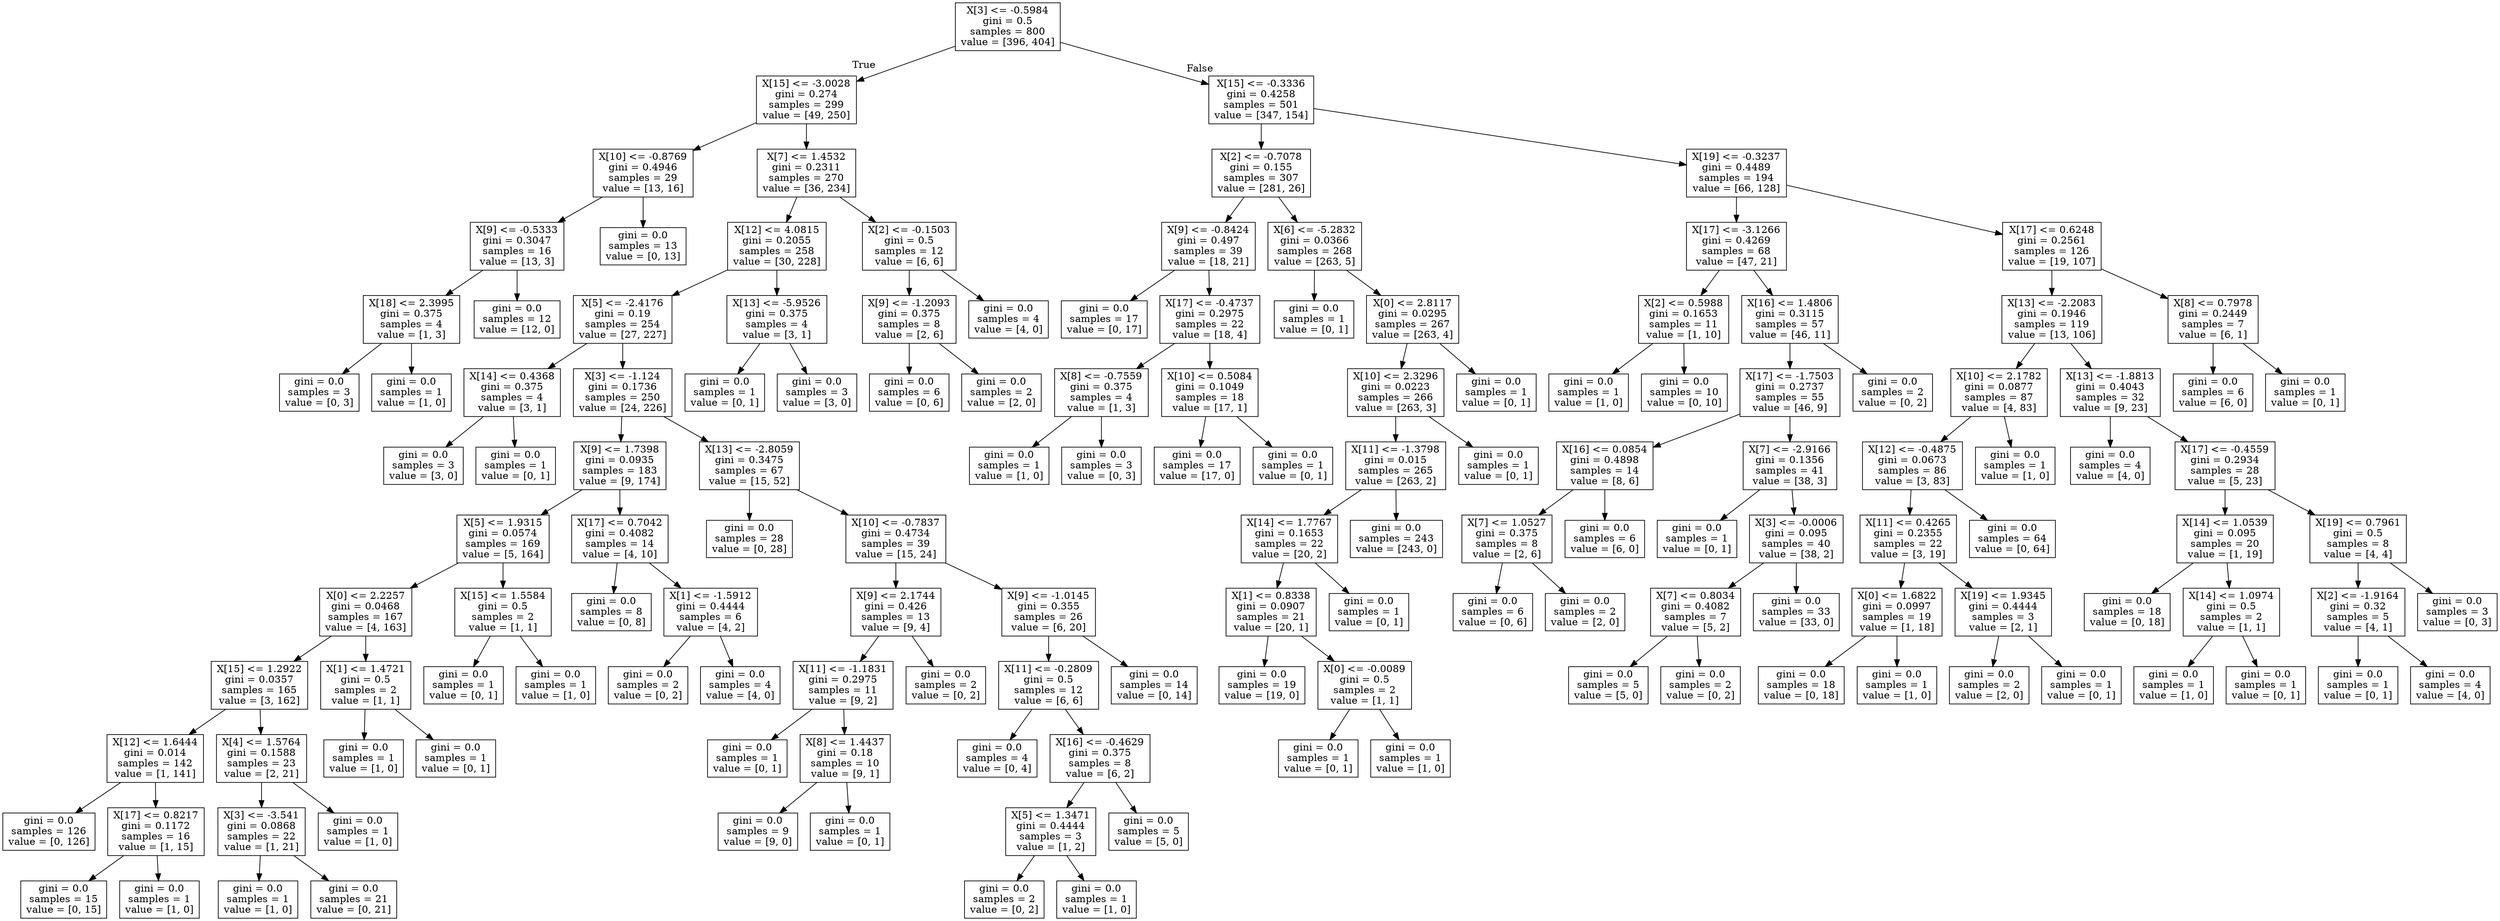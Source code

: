 digraph Tree {
node [shape=box] ;
0 [label="X[3] <= -0.5984\ngini = 0.5\nsamples = 800\nvalue = [396, 404]"] ;
1 [label="X[15] <= -3.0028\ngini = 0.274\nsamples = 299\nvalue = [49, 250]"] ;
0 -> 1 [labeldistance=2.5, labelangle=45, headlabel="True"] ;
2 [label="X[10] <= -0.8769\ngini = 0.4946\nsamples = 29\nvalue = [13, 16]"] ;
1 -> 2 ;
3 [label="X[9] <= -0.5333\ngini = 0.3047\nsamples = 16\nvalue = [13, 3]"] ;
2 -> 3 ;
4 [label="X[18] <= 2.3995\ngini = 0.375\nsamples = 4\nvalue = [1, 3]"] ;
3 -> 4 ;
5 [label="gini = 0.0\nsamples = 3\nvalue = [0, 3]"] ;
4 -> 5 ;
6 [label="gini = 0.0\nsamples = 1\nvalue = [1, 0]"] ;
4 -> 6 ;
7 [label="gini = 0.0\nsamples = 12\nvalue = [12, 0]"] ;
3 -> 7 ;
8 [label="gini = 0.0\nsamples = 13\nvalue = [0, 13]"] ;
2 -> 8 ;
9 [label="X[7] <= 1.4532\ngini = 0.2311\nsamples = 270\nvalue = [36, 234]"] ;
1 -> 9 ;
10 [label="X[12] <= 4.0815\ngini = 0.2055\nsamples = 258\nvalue = [30, 228]"] ;
9 -> 10 ;
11 [label="X[5] <= -2.4176\ngini = 0.19\nsamples = 254\nvalue = [27, 227]"] ;
10 -> 11 ;
12 [label="X[14] <= 0.4368\ngini = 0.375\nsamples = 4\nvalue = [3, 1]"] ;
11 -> 12 ;
13 [label="gini = 0.0\nsamples = 3\nvalue = [3, 0]"] ;
12 -> 13 ;
14 [label="gini = 0.0\nsamples = 1\nvalue = [0, 1]"] ;
12 -> 14 ;
15 [label="X[3] <= -1.124\ngini = 0.1736\nsamples = 250\nvalue = [24, 226]"] ;
11 -> 15 ;
16 [label="X[9] <= 1.7398\ngini = 0.0935\nsamples = 183\nvalue = [9, 174]"] ;
15 -> 16 ;
17 [label="X[5] <= 1.9315\ngini = 0.0574\nsamples = 169\nvalue = [5, 164]"] ;
16 -> 17 ;
18 [label="X[0] <= 2.2257\ngini = 0.0468\nsamples = 167\nvalue = [4, 163]"] ;
17 -> 18 ;
19 [label="X[15] <= 1.2922\ngini = 0.0357\nsamples = 165\nvalue = [3, 162]"] ;
18 -> 19 ;
20 [label="X[12] <= 1.6444\ngini = 0.014\nsamples = 142\nvalue = [1, 141]"] ;
19 -> 20 ;
21 [label="gini = 0.0\nsamples = 126\nvalue = [0, 126]"] ;
20 -> 21 ;
22 [label="X[17] <= 0.8217\ngini = 0.1172\nsamples = 16\nvalue = [1, 15]"] ;
20 -> 22 ;
23 [label="gini = 0.0\nsamples = 15\nvalue = [0, 15]"] ;
22 -> 23 ;
24 [label="gini = 0.0\nsamples = 1\nvalue = [1, 0]"] ;
22 -> 24 ;
25 [label="X[4] <= 1.5764\ngini = 0.1588\nsamples = 23\nvalue = [2, 21]"] ;
19 -> 25 ;
26 [label="X[3] <= -3.541\ngini = 0.0868\nsamples = 22\nvalue = [1, 21]"] ;
25 -> 26 ;
27 [label="gini = 0.0\nsamples = 1\nvalue = [1, 0]"] ;
26 -> 27 ;
28 [label="gini = 0.0\nsamples = 21\nvalue = [0, 21]"] ;
26 -> 28 ;
29 [label="gini = 0.0\nsamples = 1\nvalue = [1, 0]"] ;
25 -> 29 ;
30 [label="X[1] <= 1.4721\ngini = 0.5\nsamples = 2\nvalue = [1, 1]"] ;
18 -> 30 ;
31 [label="gini = 0.0\nsamples = 1\nvalue = [1, 0]"] ;
30 -> 31 ;
32 [label="gini = 0.0\nsamples = 1\nvalue = [0, 1]"] ;
30 -> 32 ;
33 [label="X[15] <= 1.5584\ngini = 0.5\nsamples = 2\nvalue = [1, 1]"] ;
17 -> 33 ;
34 [label="gini = 0.0\nsamples = 1\nvalue = [0, 1]"] ;
33 -> 34 ;
35 [label="gini = 0.0\nsamples = 1\nvalue = [1, 0]"] ;
33 -> 35 ;
36 [label="X[17] <= 0.7042\ngini = 0.4082\nsamples = 14\nvalue = [4, 10]"] ;
16 -> 36 ;
37 [label="gini = 0.0\nsamples = 8\nvalue = [0, 8]"] ;
36 -> 37 ;
38 [label="X[1] <= -1.5912\ngini = 0.4444\nsamples = 6\nvalue = [4, 2]"] ;
36 -> 38 ;
39 [label="gini = 0.0\nsamples = 2\nvalue = [0, 2]"] ;
38 -> 39 ;
40 [label="gini = 0.0\nsamples = 4\nvalue = [4, 0]"] ;
38 -> 40 ;
41 [label="X[13] <= -2.8059\ngini = 0.3475\nsamples = 67\nvalue = [15, 52]"] ;
15 -> 41 ;
42 [label="gini = 0.0\nsamples = 28\nvalue = [0, 28]"] ;
41 -> 42 ;
43 [label="X[10] <= -0.7837\ngini = 0.4734\nsamples = 39\nvalue = [15, 24]"] ;
41 -> 43 ;
44 [label="X[9] <= 2.1744\ngini = 0.426\nsamples = 13\nvalue = [9, 4]"] ;
43 -> 44 ;
45 [label="X[11] <= -1.1831\ngini = 0.2975\nsamples = 11\nvalue = [9, 2]"] ;
44 -> 45 ;
46 [label="gini = 0.0\nsamples = 1\nvalue = [0, 1]"] ;
45 -> 46 ;
47 [label="X[8] <= 1.4437\ngini = 0.18\nsamples = 10\nvalue = [9, 1]"] ;
45 -> 47 ;
48 [label="gini = 0.0\nsamples = 9\nvalue = [9, 0]"] ;
47 -> 48 ;
49 [label="gini = 0.0\nsamples = 1\nvalue = [0, 1]"] ;
47 -> 49 ;
50 [label="gini = 0.0\nsamples = 2\nvalue = [0, 2]"] ;
44 -> 50 ;
51 [label="X[9] <= -1.0145\ngini = 0.355\nsamples = 26\nvalue = [6, 20]"] ;
43 -> 51 ;
52 [label="X[11] <= -0.2809\ngini = 0.5\nsamples = 12\nvalue = [6, 6]"] ;
51 -> 52 ;
53 [label="gini = 0.0\nsamples = 4\nvalue = [0, 4]"] ;
52 -> 53 ;
54 [label="X[16] <= -0.4629\ngini = 0.375\nsamples = 8\nvalue = [6, 2]"] ;
52 -> 54 ;
55 [label="X[5] <= 1.3471\ngini = 0.4444\nsamples = 3\nvalue = [1, 2]"] ;
54 -> 55 ;
56 [label="gini = 0.0\nsamples = 2\nvalue = [0, 2]"] ;
55 -> 56 ;
57 [label="gini = 0.0\nsamples = 1\nvalue = [1, 0]"] ;
55 -> 57 ;
58 [label="gini = 0.0\nsamples = 5\nvalue = [5, 0]"] ;
54 -> 58 ;
59 [label="gini = 0.0\nsamples = 14\nvalue = [0, 14]"] ;
51 -> 59 ;
60 [label="X[13] <= -5.9526\ngini = 0.375\nsamples = 4\nvalue = [3, 1]"] ;
10 -> 60 ;
61 [label="gini = 0.0\nsamples = 1\nvalue = [0, 1]"] ;
60 -> 61 ;
62 [label="gini = 0.0\nsamples = 3\nvalue = [3, 0]"] ;
60 -> 62 ;
63 [label="X[2] <= -0.1503\ngini = 0.5\nsamples = 12\nvalue = [6, 6]"] ;
9 -> 63 ;
64 [label="X[9] <= -1.2093\ngini = 0.375\nsamples = 8\nvalue = [2, 6]"] ;
63 -> 64 ;
65 [label="gini = 0.0\nsamples = 6\nvalue = [0, 6]"] ;
64 -> 65 ;
66 [label="gini = 0.0\nsamples = 2\nvalue = [2, 0]"] ;
64 -> 66 ;
67 [label="gini = 0.0\nsamples = 4\nvalue = [4, 0]"] ;
63 -> 67 ;
68 [label="X[15] <= -0.3336\ngini = 0.4258\nsamples = 501\nvalue = [347, 154]"] ;
0 -> 68 [labeldistance=2.5, labelangle=-45, headlabel="False"] ;
69 [label="X[2] <= -0.7078\ngini = 0.155\nsamples = 307\nvalue = [281, 26]"] ;
68 -> 69 ;
70 [label="X[9] <= -0.8424\ngini = 0.497\nsamples = 39\nvalue = [18, 21]"] ;
69 -> 70 ;
71 [label="gini = 0.0\nsamples = 17\nvalue = [0, 17]"] ;
70 -> 71 ;
72 [label="X[17] <= -0.4737\ngini = 0.2975\nsamples = 22\nvalue = [18, 4]"] ;
70 -> 72 ;
73 [label="X[8] <= -0.7559\ngini = 0.375\nsamples = 4\nvalue = [1, 3]"] ;
72 -> 73 ;
74 [label="gini = 0.0\nsamples = 1\nvalue = [1, 0]"] ;
73 -> 74 ;
75 [label="gini = 0.0\nsamples = 3\nvalue = [0, 3]"] ;
73 -> 75 ;
76 [label="X[10] <= 0.5084\ngini = 0.1049\nsamples = 18\nvalue = [17, 1]"] ;
72 -> 76 ;
77 [label="gini = 0.0\nsamples = 17\nvalue = [17, 0]"] ;
76 -> 77 ;
78 [label="gini = 0.0\nsamples = 1\nvalue = [0, 1]"] ;
76 -> 78 ;
79 [label="X[6] <= -5.2832\ngini = 0.0366\nsamples = 268\nvalue = [263, 5]"] ;
69 -> 79 ;
80 [label="gini = 0.0\nsamples = 1\nvalue = [0, 1]"] ;
79 -> 80 ;
81 [label="X[0] <= 2.8117\ngini = 0.0295\nsamples = 267\nvalue = [263, 4]"] ;
79 -> 81 ;
82 [label="X[10] <= 2.3296\ngini = 0.0223\nsamples = 266\nvalue = [263, 3]"] ;
81 -> 82 ;
83 [label="X[11] <= -1.3798\ngini = 0.015\nsamples = 265\nvalue = [263, 2]"] ;
82 -> 83 ;
84 [label="X[14] <= 1.7767\ngini = 0.1653\nsamples = 22\nvalue = [20, 2]"] ;
83 -> 84 ;
85 [label="X[1] <= 0.8338\ngini = 0.0907\nsamples = 21\nvalue = [20, 1]"] ;
84 -> 85 ;
86 [label="gini = 0.0\nsamples = 19\nvalue = [19, 0]"] ;
85 -> 86 ;
87 [label="X[0] <= -0.0089\ngini = 0.5\nsamples = 2\nvalue = [1, 1]"] ;
85 -> 87 ;
88 [label="gini = 0.0\nsamples = 1\nvalue = [0, 1]"] ;
87 -> 88 ;
89 [label="gini = 0.0\nsamples = 1\nvalue = [1, 0]"] ;
87 -> 89 ;
90 [label="gini = 0.0\nsamples = 1\nvalue = [0, 1]"] ;
84 -> 90 ;
91 [label="gini = 0.0\nsamples = 243\nvalue = [243, 0]"] ;
83 -> 91 ;
92 [label="gini = 0.0\nsamples = 1\nvalue = [0, 1]"] ;
82 -> 92 ;
93 [label="gini = 0.0\nsamples = 1\nvalue = [0, 1]"] ;
81 -> 93 ;
94 [label="X[19] <= -0.3237\ngini = 0.4489\nsamples = 194\nvalue = [66, 128]"] ;
68 -> 94 ;
95 [label="X[17] <= -3.1266\ngini = 0.4269\nsamples = 68\nvalue = [47, 21]"] ;
94 -> 95 ;
96 [label="X[2] <= 0.5988\ngini = 0.1653\nsamples = 11\nvalue = [1, 10]"] ;
95 -> 96 ;
97 [label="gini = 0.0\nsamples = 1\nvalue = [1, 0]"] ;
96 -> 97 ;
98 [label="gini = 0.0\nsamples = 10\nvalue = [0, 10]"] ;
96 -> 98 ;
99 [label="X[16] <= 1.4806\ngini = 0.3115\nsamples = 57\nvalue = [46, 11]"] ;
95 -> 99 ;
100 [label="X[17] <= -1.7503\ngini = 0.2737\nsamples = 55\nvalue = [46, 9]"] ;
99 -> 100 ;
101 [label="X[16] <= 0.0854\ngini = 0.4898\nsamples = 14\nvalue = [8, 6]"] ;
100 -> 101 ;
102 [label="X[7] <= 1.0527\ngini = 0.375\nsamples = 8\nvalue = [2, 6]"] ;
101 -> 102 ;
103 [label="gini = 0.0\nsamples = 6\nvalue = [0, 6]"] ;
102 -> 103 ;
104 [label="gini = 0.0\nsamples = 2\nvalue = [2, 0]"] ;
102 -> 104 ;
105 [label="gini = 0.0\nsamples = 6\nvalue = [6, 0]"] ;
101 -> 105 ;
106 [label="X[7] <= -2.9166\ngini = 0.1356\nsamples = 41\nvalue = [38, 3]"] ;
100 -> 106 ;
107 [label="gini = 0.0\nsamples = 1\nvalue = [0, 1]"] ;
106 -> 107 ;
108 [label="X[3] <= -0.0006\ngini = 0.095\nsamples = 40\nvalue = [38, 2]"] ;
106 -> 108 ;
109 [label="X[7] <= 0.8034\ngini = 0.4082\nsamples = 7\nvalue = [5, 2]"] ;
108 -> 109 ;
110 [label="gini = 0.0\nsamples = 5\nvalue = [5, 0]"] ;
109 -> 110 ;
111 [label="gini = 0.0\nsamples = 2\nvalue = [0, 2]"] ;
109 -> 111 ;
112 [label="gini = 0.0\nsamples = 33\nvalue = [33, 0]"] ;
108 -> 112 ;
113 [label="gini = 0.0\nsamples = 2\nvalue = [0, 2]"] ;
99 -> 113 ;
114 [label="X[17] <= 0.6248\ngini = 0.2561\nsamples = 126\nvalue = [19, 107]"] ;
94 -> 114 ;
115 [label="X[13] <= -2.2083\ngini = 0.1946\nsamples = 119\nvalue = [13, 106]"] ;
114 -> 115 ;
116 [label="X[10] <= 2.1782\ngini = 0.0877\nsamples = 87\nvalue = [4, 83]"] ;
115 -> 116 ;
117 [label="X[12] <= -0.4875\ngini = 0.0673\nsamples = 86\nvalue = [3, 83]"] ;
116 -> 117 ;
118 [label="X[11] <= 0.4265\ngini = 0.2355\nsamples = 22\nvalue = [3, 19]"] ;
117 -> 118 ;
119 [label="X[0] <= 1.6822\ngini = 0.0997\nsamples = 19\nvalue = [1, 18]"] ;
118 -> 119 ;
120 [label="gini = 0.0\nsamples = 18\nvalue = [0, 18]"] ;
119 -> 120 ;
121 [label="gini = 0.0\nsamples = 1\nvalue = [1, 0]"] ;
119 -> 121 ;
122 [label="X[19] <= 1.9345\ngini = 0.4444\nsamples = 3\nvalue = [2, 1]"] ;
118 -> 122 ;
123 [label="gini = 0.0\nsamples = 2\nvalue = [2, 0]"] ;
122 -> 123 ;
124 [label="gini = 0.0\nsamples = 1\nvalue = [0, 1]"] ;
122 -> 124 ;
125 [label="gini = 0.0\nsamples = 64\nvalue = [0, 64]"] ;
117 -> 125 ;
126 [label="gini = 0.0\nsamples = 1\nvalue = [1, 0]"] ;
116 -> 126 ;
127 [label="X[13] <= -1.8813\ngini = 0.4043\nsamples = 32\nvalue = [9, 23]"] ;
115 -> 127 ;
128 [label="gini = 0.0\nsamples = 4\nvalue = [4, 0]"] ;
127 -> 128 ;
129 [label="X[17] <= -0.4559\ngini = 0.2934\nsamples = 28\nvalue = [5, 23]"] ;
127 -> 129 ;
130 [label="X[14] <= 1.0539\ngini = 0.095\nsamples = 20\nvalue = [1, 19]"] ;
129 -> 130 ;
131 [label="gini = 0.0\nsamples = 18\nvalue = [0, 18]"] ;
130 -> 131 ;
132 [label="X[14] <= 1.0974\ngini = 0.5\nsamples = 2\nvalue = [1, 1]"] ;
130 -> 132 ;
133 [label="gini = 0.0\nsamples = 1\nvalue = [1, 0]"] ;
132 -> 133 ;
134 [label="gini = 0.0\nsamples = 1\nvalue = [0, 1]"] ;
132 -> 134 ;
135 [label="X[19] <= 0.7961\ngini = 0.5\nsamples = 8\nvalue = [4, 4]"] ;
129 -> 135 ;
136 [label="X[2] <= -1.9164\ngini = 0.32\nsamples = 5\nvalue = [4, 1]"] ;
135 -> 136 ;
137 [label="gini = 0.0\nsamples = 1\nvalue = [0, 1]"] ;
136 -> 137 ;
138 [label="gini = 0.0\nsamples = 4\nvalue = [4, 0]"] ;
136 -> 138 ;
139 [label="gini = 0.0\nsamples = 3\nvalue = [0, 3]"] ;
135 -> 139 ;
140 [label="X[8] <= 0.7978\ngini = 0.2449\nsamples = 7\nvalue = [6, 1]"] ;
114 -> 140 ;
141 [label="gini = 0.0\nsamples = 6\nvalue = [6, 0]"] ;
140 -> 141 ;
142 [label="gini = 0.0\nsamples = 1\nvalue = [0, 1]"] ;
140 -> 142 ;
}